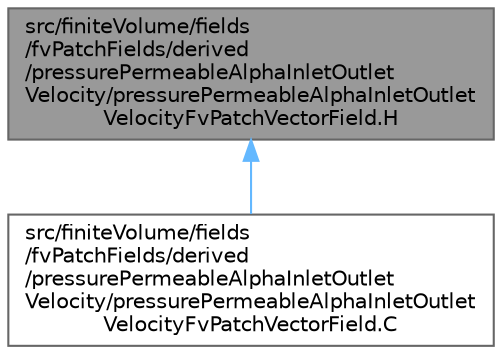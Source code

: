 digraph "src/finiteVolume/fields/fvPatchFields/derived/pressurePermeableAlphaInletOutletVelocity/pressurePermeableAlphaInletOutletVelocityFvPatchVectorField.H"
{
 // LATEX_PDF_SIZE
  bgcolor="transparent";
  edge [fontname=Helvetica,fontsize=10,labelfontname=Helvetica,labelfontsize=10];
  node [fontname=Helvetica,fontsize=10,shape=box,height=0.2,width=0.4];
  Node1 [id="Node000001",label="src/finiteVolume/fields\l/fvPatchFields/derived\l/pressurePermeableAlphaInletOutlet\lVelocity/pressurePermeableAlphaInletOutlet\lVelocityFvPatchVectorField.H",height=0.2,width=0.4,color="gray40", fillcolor="grey60", style="filled", fontcolor="black",tooltip=" "];
  Node1 -> Node2 [id="edge1_Node000001_Node000002",dir="back",color="steelblue1",style="solid",tooltip=" "];
  Node2 [id="Node000002",label="src/finiteVolume/fields\l/fvPatchFields/derived\l/pressurePermeableAlphaInletOutlet\lVelocity/pressurePermeableAlphaInletOutlet\lVelocityFvPatchVectorField.C",height=0.2,width=0.4,color="grey40", fillcolor="white", style="filled",URL="$pressurePermeableAlphaInletOutletVelocityFvPatchVectorField_8C.html",tooltip=" "];
}
